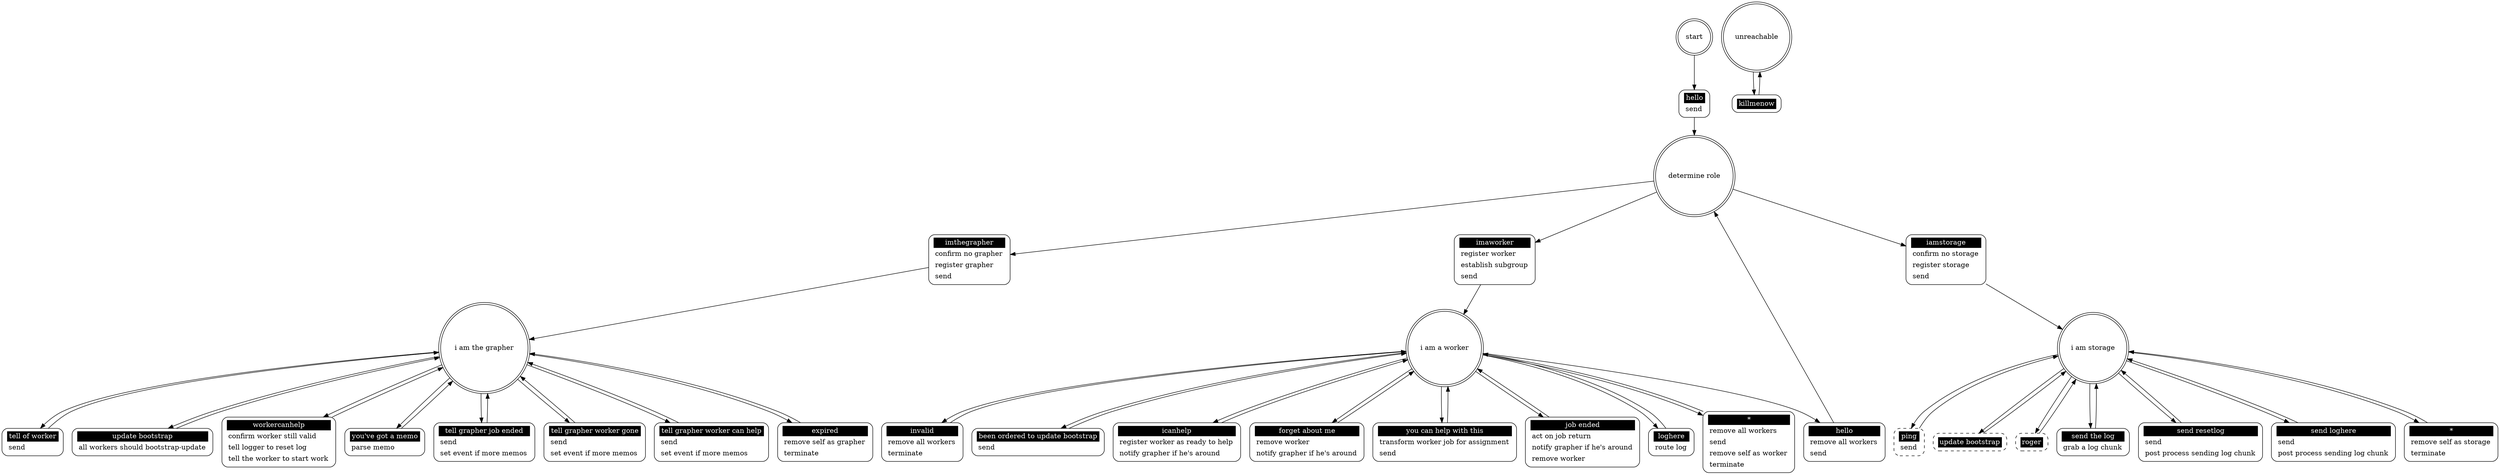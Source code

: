 ## Automatically generated from pkggraph_server.xml by gsl
digraph "pkggraph_server" {

 "start" [shape = "doublecircle"];
 "start hello" [shape = "Mrecord" style = solid label = <<table border="0" cellborder="0" cellpadding="3" bgcolor="white"><tr><td bgcolor="black" align="center" colspan="2"><font color="white">hello</font></td></tr><tr><td align="left" port="r3">send</td></tr></table>>];
 "start" -> "start hello";
 "start hello" -> "determine role";

 "determine role" [shape = "doublecircle"];
 "determine role imthegrapher" [shape = "Mrecord" style = solid label = <<table border="0" cellborder="0" cellpadding="3" bgcolor="white"><tr><td bgcolor="black" align="center" colspan="2"><font color="white">imthegrapher</font></td></tr><tr><td align="left" port="r3">confirm no grapher</td></tr><tr><td align="left" port="r3">register grapher</td></tr><tr><td align="left" port="r3">send</td></tr></table>>];
 "determine role" -> "determine role imthegrapher";
 "determine role imthegrapher" -> "i am the grapher";
 "determine role imaworker" [shape = "Mrecord" style = solid label = <<table border="0" cellborder="0" cellpadding="3" bgcolor="white"><tr><td bgcolor="black" align="center" colspan="2"><font color="white">imaworker</font></td></tr><tr><td align="left" port="r3">register worker</td></tr><tr><td align="left" port="r3">establish subgroup</td></tr><tr><td align="left" port="r3">send</td></tr></table>>];
 "determine role" -> "determine role imaworker";
 "determine role imaworker" -> "i am a worker";
 "determine role iamstorage" [shape = "Mrecord" style = solid label = <<table border="0" cellborder="0" cellpadding="3" bgcolor="white"><tr><td bgcolor="black" align="center" colspan="2"><font color="white">iamstorage</font></td></tr><tr><td align="left" port="r3">confirm no storage</td></tr><tr><td align="left" port="r3">register storage</td></tr><tr><td align="left" port="r3">send</td></tr></table>>];
 "determine role" -> "determine role iamstorage";
 "determine role iamstorage" -> "i am storage";

 "i am the grapher" [shape = "doublecircle"];
 "i am the grapher tell of worker" [shape = "Mrecord" style = solid label = <<table border="0" cellborder="0" cellpadding="3" bgcolor="white"><tr><td bgcolor="black" align="center" colspan="2"><font color="white">tell of worker</font></td></tr><tr><td align="left" port="r3">send</td></tr></table>>];
 "i am the grapher" -> "i am the grapher tell of worker";
 "i am the grapher tell of worker" -> "i am the grapher";
 "i am the grapher update bootstrap" [shape = "Mrecord" style = solid label = <<table border="0" cellborder="0" cellpadding="3" bgcolor="white"><tr><td bgcolor="black" align="center" colspan="2"><font color="white">update bootstrap</font></td></tr><tr><td align="left" port="r3">all workers should bootstrap-update</td></tr></table>>];
 "i am the grapher" -> "i am the grapher update bootstrap";
 "i am the grapher update bootstrap" -> "i am the grapher";
 "i am the grapher workercanhelp" [shape = "Mrecord" style = solid label = <<table border="0" cellborder="0" cellpadding="3" bgcolor="white"><tr><td bgcolor="black" align="center" colspan="2"><font color="white">workercanhelp</font></td></tr><tr><td align="left" port="r3">confirm worker still valid</td></tr><tr><td align="left" port="r3">tell logger to reset log</td></tr><tr><td align="left" port="r3">tell the worker to start work</td></tr></table>>];
 "i am the grapher" -> "i am the grapher workercanhelp";
 "i am the grapher workercanhelp" -> "i am the grapher";
 "i am the grapher you've got a memo" [shape = "Mrecord" style = solid label = <<table border="0" cellborder="0" cellpadding="3" bgcolor="white"><tr><td bgcolor="black" align="center" colspan="2"><font color="white">you've got a memo</font></td></tr><tr><td align="left" port="r3">parse memo</td></tr></table>>];
 "i am the grapher" -> "i am the grapher you've got a memo";
 "i am the grapher you've got a memo" -> "i am the grapher";
 "i am the grapher tell grapher job ended" [shape = "Mrecord" style = solid label = <<table border="0" cellborder="0" cellpadding="3" bgcolor="white"><tr><td bgcolor="black" align="center" colspan="2"><font color="white">tell grapher job ended</font></td></tr><tr><td align="left" port="r3">send</td></tr><tr><td align="left" port="r3">set event if more memos</td></tr></table>>];
 "i am the grapher" -> "i am the grapher tell grapher job ended";
 "i am the grapher tell grapher job ended" -> "i am the grapher";
 "i am the grapher tell grapher worker gone" [shape = "Mrecord" style = solid label = <<table border="0" cellborder="0" cellpadding="3" bgcolor="white"><tr><td bgcolor="black" align="center" colspan="2"><font color="white">tell grapher worker gone</font></td></tr><tr><td align="left" port="r3">send</td></tr><tr><td align="left" port="r3">set event if more memos</td></tr></table>>];
 "i am the grapher" -> "i am the grapher tell grapher worker gone";
 "i am the grapher tell grapher worker gone" -> "i am the grapher";
 "i am the grapher tell grapher worker can help" [shape = "Mrecord" style = solid label = <<table border="0" cellborder="0" cellpadding="3" bgcolor="white"><tr><td bgcolor="black" align="center" colspan="2"><font color="white">tell grapher worker can help</font></td></tr><tr><td align="left" port="r3">send</td></tr><tr><td align="left" port="r3">set event if more memos</td></tr></table>>];
 "i am the grapher" -> "i am the grapher tell grapher worker can help";
 "i am the grapher tell grapher worker can help" -> "i am the grapher";
 "i am the grapher expired" [shape = "Mrecord" style = solid label = <<table border="0" cellborder="0" cellpadding="3" bgcolor="white"><tr><td bgcolor="black" align="center" colspan="2"><font color="white">expired</font></td></tr><tr><td align="left" port="r3">remove self as grapher</td></tr><tr><td align="left" port="r3">terminate</td></tr></table>>];
 "i am the grapher" -> "i am the grapher expired";
 "i am the grapher expired" -> "i am the grapher";

 "i am a worker" [shape = "doublecircle"];
 "i am a worker hello" [shape = "Mrecord" style = solid label = <<table border="0" cellborder="0" cellpadding="3" bgcolor="white"><tr><td bgcolor="black" align="center" colspan="2"><font color="white">hello</font></td></tr><tr><td align="left" port="r3">remove all workers</td></tr><tr><td align="left" port="r3">send</td></tr></table>>];
 "i am a worker" -> "i am a worker hello";
 "i am a worker hello" -> "determine role";
 "i am a worker invalid" [shape = "Mrecord" style = solid label = <<table border="0" cellborder="0" cellpadding="3" bgcolor="white"><tr><td bgcolor="black" align="center" colspan="2"><font color="white">invalid</font></td></tr><tr><td align="left" port="r3">remove all workers</td></tr><tr><td align="left" port="r3">terminate</td></tr></table>>];
 "i am a worker" -> "i am a worker invalid";
 "i am a worker invalid" -> "i am a worker";
 "i am a worker been ordered to update bootstrap" [shape = "Mrecord" style = solid label = <<table border="0" cellborder="0" cellpadding="3" bgcolor="white"><tr><td bgcolor="black" align="center" colspan="2"><font color="white">been ordered to update bootstrap</font></td></tr><tr><td align="left" port="r3">send</td></tr></table>>];
 "i am a worker" -> "i am a worker been ordered to update bootstrap";
 "i am a worker been ordered to update bootstrap" -> "i am a worker";
 "i am a worker icanhelp" [shape = "Mrecord" style = solid label = <<table border="0" cellborder="0" cellpadding="3" bgcolor="white"><tr><td bgcolor="black" align="center" colspan="2"><font color="white">icanhelp</font></td></tr><tr><td align="left" port="r3">register worker as ready to help</td></tr><tr><td align="left" port="r3">notify grapher if he's around</td></tr></table>>];
 "i am a worker" -> "i am a worker icanhelp";
 "i am a worker icanhelp" -> "i am a worker";
 "i am a worker forget about me" [shape = "Mrecord" style = solid label = <<table border="0" cellborder="0" cellpadding="3" bgcolor="white"><tr><td bgcolor="black" align="center" colspan="2"><font color="white">forget about me</font></td></tr><tr><td align="left" port="r3">remove worker</td></tr><tr><td align="left" port="r3">notify grapher if he's around</td></tr></table>>];
 "i am a worker" -> "i am a worker forget about me";
 "i am a worker forget about me" -> "i am a worker";
 "i am a worker you can help with this" [shape = "Mrecord" style = solid label = <<table border="0" cellborder="0" cellpadding="3" bgcolor="white"><tr><td bgcolor="black" align="center" colspan="2"><font color="white">you can help with this</font></td></tr><tr><td align="left" port="r3">transform worker job for assignment</td></tr><tr><td align="left" port="r3">send</td></tr></table>>];
 "i am a worker" -> "i am a worker you can help with this";
 "i am a worker you can help with this" -> "i am a worker";
 "i am a worker job ended" [shape = "Mrecord" style = solid label = <<table border="0" cellborder="0" cellpadding="3" bgcolor="white"><tr><td bgcolor="black" align="center" colspan="2"><font color="white">job ended</font></td></tr><tr><td align="left" port="r3">act on job return</td></tr><tr><td align="left" port="r3">notify grapher if he's around</td></tr><tr><td align="left" port="r3">remove worker</td></tr></table>>];
 "i am a worker" -> "i am a worker job ended";
 "i am a worker job ended" -> "i am a worker";
 "i am a worker loghere" [shape = "Mrecord" style = solid label = <<table border="0" cellborder="0" cellpadding="3" bgcolor="white"><tr><td bgcolor="black" align="center" colspan="2"><font color="white">loghere</font></td></tr><tr><td align="left" port="r3">route log</td></tr></table>>];
 "i am a worker" -> "i am a worker loghere";
 "i am a worker loghere" -> "i am a worker";
 "i am a worker *" [shape = "Mrecord" style = solid label = <<table border="0" cellborder="0" cellpadding="3" bgcolor="white"><tr><td bgcolor="black" align="center" colspan="2"><font color="white">*</font></td></tr><tr><td align="left" port="r3">remove all workers</td></tr><tr><td align="left" port="r3">send</td></tr><tr><td align="left" port="r3">remove self as worker</td></tr><tr><td align="left" port="r3">terminate</td></tr></table>>];
 "i am a worker" -> "i am a worker *";
 "i am a worker *" -> "i am a worker";

 "i am storage" [shape = "doublecircle"];
 "i am storage ping" [shape = "Mrecord" style = dashed label = <<table border="0" cellborder="0" cellpadding="3" bgcolor="white"><tr><td bgcolor="black" align="center" colspan="2"><font color="white">ping</font></td></tr><tr><td align="left" port="r3">send</td></tr></table>>];
 "i am storage" -> "i am storage ping";
 "i am storage ping" -> "i am storage";
 "i am storage update bootstrap" [shape = "Mrecord" style = dashed label = <<table border="0" cellborder="0" cellpadding="3" bgcolor="white"><tr><td bgcolor="black" align="center" colspan="2"><font color="white">update bootstrap</font></td></tr></table>>];
 "i am storage" -> "i am storage update bootstrap";
 "i am storage update bootstrap" -> "i am storage";
 "i am storage roger" [shape = "Mrecord" style = dashed label = <<table border="0" cellborder="0" cellpadding="3" bgcolor="white"><tr><td bgcolor="black" align="center" colspan="2"><font color="white">roger</font></td></tr></table>>];
 "i am storage" -> "i am storage roger";
 "i am storage roger" -> "i am storage";
 "i am storage send the log" [shape = "Mrecord" style = solid label = <<table border="0" cellborder="0" cellpadding="3" bgcolor="white"><tr><td bgcolor="black" align="center" colspan="2"><font color="white">send the log</font></td></tr><tr><td align="left" port="r3">grab a log chunk</td></tr></table>>];
 "i am storage" -> "i am storage send the log";
 "i am storage send the log" -> "i am storage";
 "i am storage send resetlog" [shape = "Mrecord" style = solid label = <<table border="0" cellborder="0" cellpadding="3" bgcolor="white"><tr><td bgcolor="black" align="center" colspan="2"><font color="white">send resetlog</font></td></tr><tr><td align="left" port="r3">send</td></tr><tr><td align="left" port="r3">post process sending log chunk</td></tr></table>>];
 "i am storage" -> "i am storage send resetlog";
 "i am storage send resetlog" -> "i am storage";
 "i am storage send loghere" [shape = "Mrecord" style = solid label = <<table border="0" cellborder="0" cellpadding="3" bgcolor="white"><tr><td bgcolor="black" align="center" colspan="2"><font color="white">send loghere</font></td></tr><tr><td align="left" port="r3">send</td></tr><tr><td align="left" port="r3">post process sending log chunk</td></tr></table>>];
 "i am storage" -> "i am storage send loghere";
 "i am storage send loghere" -> "i am storage";
 "i am storage *" [shape = "Mrecord" style = solid label = <<table border="0" cellborder="0" cellpadding="3" bgcolor="white"><tr><td bgcolor="black" align="center" colspan="2"><font color="white">*</font></td></tr><tr><td align="left" port="r3">remove self as storage</td></tr><tr><td align="left" port="r3">terminate</td></tr></table>>];
 "i am storage" -> "i am storage *";
 "i am storage *" -> "i am storage";

 "unreachable" [shape = "doublecircle"];
 "unreachable killmenow" [shape = "Mrecord" style = solid label = <<table border="0" cellborder="0" cellpadding="3" bgcolor="white"><tr><td bgcolor="black" align="center" colspan="2"><font color="white">killmenow</font></td></tr></table>>];
 "unreachable" -> "unreachable killmenow";
 "unreachable killmenow" -> "unreachable";
}
